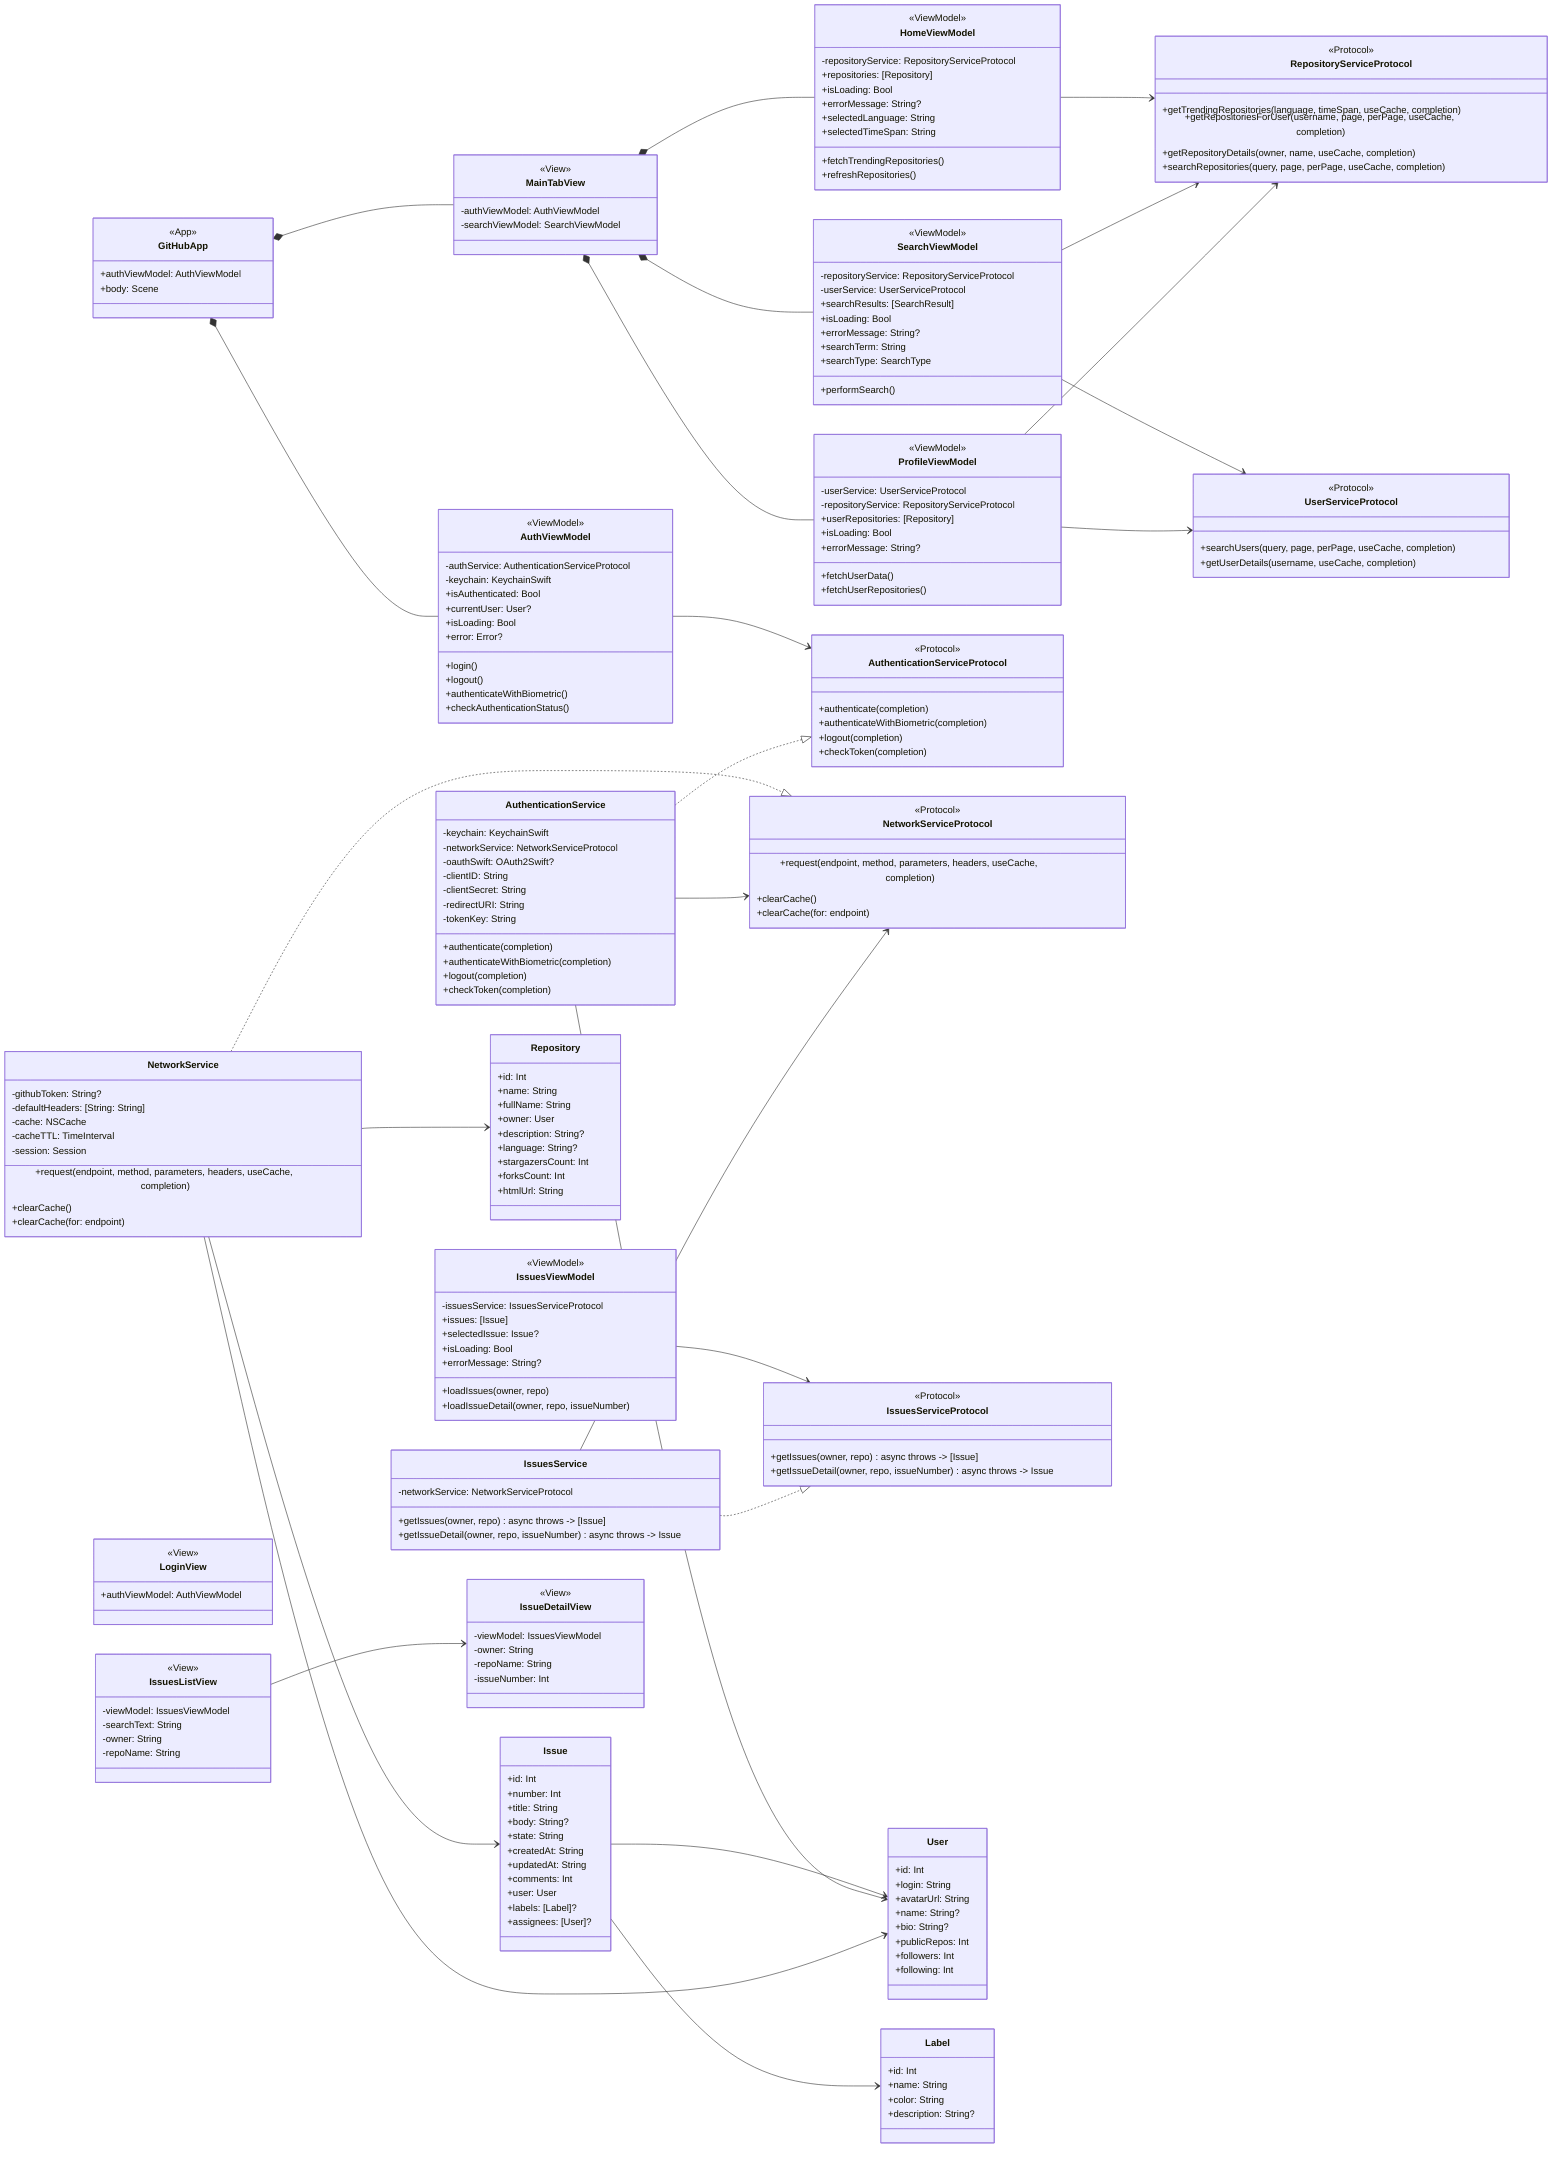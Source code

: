 classDiagram
    direction LR

    %% 应用入口
    class GitHubApp {
        <<App>>
        +authViewModel: AuthViewModel
        +body: Scene
    }

    %% 视图模型
    class AuthViewModel {
        <<ViewModel>>
        -authService: AuthenticationServiceProtocol
        -keychain: KeychainSwift
        +isAuthenticated: Bool
        +currentUser: User?
        +isLoading: Bool
        +error: Error?
        +login()
        +logout()
        +authenticateWithBiometric()
        +checkAuthenticationStatus()
    }

    class HomeViewModel {
        <<ViewModel>>
        -repositoryService: RepositoryServiceProtocol
        +repositories: [Repository]
        +isLoading: Bool
        +errorMessage: String?
        +selectedLanguage: String
        +selectedTimeSpan: String
        +fetchTrendingRepositories()
        +refreshRepositories()
    }

    class SearchViewModel {
        <<ViewModel>>
        -repositoryService: RepositoryServiceProtocol
        -userService: UserServiceProtocol
        +searchResults: [SearchResult]
        +isLoading: Bool
        +errorMessage: String?
        +searchTerm: String
        +searchType: SearchType
        +performSearch()
    }

    class ProfileViewModel {
        <<ViewModel>>
        -userService: UserServiceProtocol
        -repositoryService: RepositoryServiceProtocol
        +userRepositories: [Repository]
        +isLoading: Bool
        +errorMessage: String?
        +fetchUserData()
        +fetchUserRepositories()
    }
    
    class IssuesViewModel {
        <<ViewModel>>
        -issuesService: IssuesServiceProtocol
        +issues: [Issue]
        +selectedIssue: Issue?
        +isLoading: Bool
        +errorMessage: String?
        +loadIssues(owner, repo)
        +loadIssueDetail(owner, repo, issueNumber)
    }

    %% 服务接口
    class AuthenticationServiceProtocol {
        <<Protocol>>
        +authenticate(completion)
        +authenticateWithBiometric(completion)
        +logout(completion)
        +checkToken(completion)
    }

    class NetworkServiceProtocol {
        <<Protocol>>
        +request(endpoint, method, parameters, headers, useCache, completion)
        +clearCache()
        +clearCache(for: endpoint)
    }

    class RepositoryServiceProtocol {
        <<Protocol>>
        +getTrendingRepositories(language, timeSpan, useCache, completion)
        +getRepositoriesForUser(username, page, perPage, useCache, completion)
        +getRepositoryDetails(owner, name, useCache, completion)
        +searchRepositories(query, page, perPage, useCache, completion)
    }

    class UserServiceProtocol {
        <<Protocol>>
        +searchUsers(query, page, perPage, useCache, completion)
        +getUserDetails(username, useCache, completion)
    }
    
    class IssuesServiceProtocol {
        <<Protocol>>
        +getIssues(owner, repo) async throws -> [Issue]
        +getIssueDetail(owner, repo, issueNumber) async throws -> Issue
    }

    %% 服务实现
    class AuthenticationService {
        -keychain: KeychainSwift
        -networkService: NetworkServiceProtocol
        -oauthSwift: OAuth2Swift?
        -clientID: String
        -clientSecret: String
        -redirectURI: String
        -tokenKey: String
        +authenticate(completion)
        +authenticateWithBiometric(completion)
        +logout(completion)
        +checkToken(completion)
    }

    class NetworkService {
        -githubToken: String?
        -defaultHeaders: [String: String]
        -cache: NSCache
        -cacheTTL: TimeInterval
        -session: Session
        +request(endpoint, method, parameters, headers, useCache, completion)
        +clearCache()
        +clearCache(for: endpoint)
    }
    
    class IssuesService {
        -networkService: NetworkServiceProtocol
        +getIssues(owner, repo) async throws -> [Issue]
        +getIssueDetail(owner, repo, issueNumber) async throws -> Issue
    }

    %% 数据模型
    class Repository {
        +id: Int
        +name: String
        +fullName: String
        +owner: User
        +description: String?
        +language: String?
        +stargazersCount: Int
        +forksCount: Int
        +htmlUrl: String
    }

    class User {
        +id: Int
        +login: String
        +avatarUrl: String
        +name: String?
        +bio: String?
        +publicRepos: Int
        +followers: Int
        +following: Int
    }
    
    class Issue {
        +id: Int
        +number: Int
        +title: String
        +body: String?
        +state: String
        +createdAt: String
        +updatedAt: String
        +comments: Int
        +user: User
        +labels: [Label]?
        +assignees: [User]?
    }
    
    class Label {
        +id: Int
        +name: String
        +color: String
        +description: String?
    }

    %% 视图
    class MainTabView {
        <<View>>
        -authViewModel: AuthViewModel
        -searchViewModel: SearchViewModel
    }

    class LoginView {
        <<View>>
        +authViewModel: AuthViewModel
    }
    
    class IssuesListView {
        <<View>>
        -viewModel: IssuesViewModel
        -searchText: String
        -owner: String
        -repoName: String
    }
    
    class IssueDetailView {
        <<View>>
        -viewModel: IssuesViewModel
        -owner: String
        -repoName: String
        -issueNumber: Int
    }

    %% 关系
    GitHubApp *-- AuthViewModel
    GitHubApp *-- MainTabView

    MainTabView *-- HomeViewModel
    MainTabView *-- SearchViewModel
    MainTabView *-- ProfileViewModel

    AuthViewModel --> AuthenticationServiceProtocol
    HomeViewModel --> RepositoryServiceProtocol
    SearchViewModel --> RepositoryServiceProtocol
    SearchViewModel --> UserServiceProtocol
    ProfileViewModel --> UserServiceProtocol
    ProfileViewModel --> RepositoryServiceProtocol
    IssuesViewModel --> IssuesServiceProtocol

    AuthenticationService ..|> AuthenticationServiceProtocol
    NetworkService ..|> NetworkServiceProtocol
    IssuesService ..|> IssuesServiceProtocol
    
    AuthenticationService --> NetworkServiceProtocol
    IssuesService --> NetworkServiceProtocol
    
    Issue --> User
    Issue --> Label
    
    IssuesListView --> IssueDetailView
    
    AuthenticationService --> User
    NetworkService --> Repository
    NetworkService --> User 
    NetworkService --> Issue